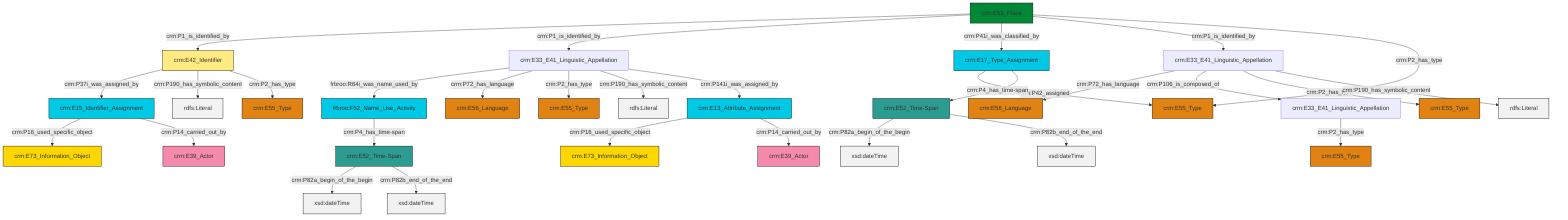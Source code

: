 graph TD
classDef Literal fill:#f2f2f2,stroke:#000000;
classDef CRM_Entity fill:#FFFFFF,stroke:#000000;
classDef Temporal_Entity fill:#00C9E6, stroke:#000000;
classDef Type fill:#E18312, stroke:#000000;
classDef Time-Span fill:#2C9C91, stroke:#000000;
classDef Appellation fill:#FFEB7F, stroke:#000000;
classDef Place fill:#008836, stroke:#000000;
classDef Persistent_Item fill:#B266B2, stroke:#000000;
classDef Conceptual_Object fill:#FFD700, stroke:#000000;
classDef Physical_Thing fill:#D2B48C, stroke:#000000;
classDef Actor fill:#f58aad, stroke:#000000;
classDef PC_Classes fill:#4ce600, stroke:#000000;
classDef Multi fill:#cccccc,stroke:#000000;

0["crm:E15_Identifier_Assignment"]:::Temporal_Entity -->|crm:P16_used_specific_object| 1["crm:E73_Information_Object"]:::Conceptual_Object
2["frbroo:F52_Name_Use_Activity"]:::Temporal_Entity -->|crm:P4_has_time-span| 3["crm:E52_Time-Span"]:::Time-Span
6["crm:E33_E41_Linguistic_Appellation"]:::Default -->|frbroo:R64i_was_name_used_by| 2["frbroo:F52_Name_Use_Activity"]:::Temporal_Entity
9["crm:E13_Attribute_Assignment"]:::Temporal_Entity -->|crm:P16_used_specific_object| 4["crm:E73_Information_Object"]:::Conceptual_Object
3["crm:E52_Time-Span"]:::Time-Span -->|crm:P82a_begin_of_the_begin| 10[xsd:dateTime]:::Literal
11["crm:E53_Place"]:::Place -->|crm:P1_is_identified_by| 12["crm:E42_Identifier"]:::Appellation
11["crm:E53_Place"]:::Place -->|crm:P1_is_identified_by| 6["crm:E33_E41_Linguistic_Appellation"]:::Default
14["crm:E17_Type_Assignment"]:::Temporal_Entity -->|crm:P42_assigned| 15["crm:E55_Type"]:::Type
6["crm:E33_E41_Linguistic_Appellation"]:::Default -->|crm:P72_has_language| 16["crm:E56_Language"]:::Type
11["crm:E53_Place"]:::Place -->|crm:P41i_was_classified_by| 14["crm:E17_Type_Assignment"]:::Temporal_Entity
21["crm:E33_E41_Linguistic_Appellation"]:::Default -->|crm:P72_has_language| 22["crm:E56_Language"]:::Type
14["crm:E17_Type_Assignment"]:::Temporal_Entity -->|crm:P4_has_time-span| 7["crm:E52_Time-Span"]:::Time-Span
7["crm:E52_Time-Span"]:::Time-Span -->|crm:P82a_begin_of_the_begin| 29[xsd:dateTime]:::Literal
11["crm:E53_Place"]:::Place -->|crm:P1_is_identified_by| 21["crm:E33_E41_Linguistic_Appellation"]:::Default
12["crm:E42_Identifier"]:::Appellation -->|crm:P37i_was_assigned_by| 0["crm:E15_Identifier_Assignment"]:::Temporal_Entity
21["crm:E33_E41_Linguistic_Appellation"]:::Default -->|crm:P106_is_composed_of| 31["crm:E33_E41_Linguistic_Appellation"]:::Default
0["crm:E15_Identifier_Assignment"]:::Temporal_Entity -->|crm:P14_carried_out_by| 35["crm:E39_Actor"]:::Actor
21["crm:E33_E41_Linguistic_Appellation"]:::Default -->|crm:P2_has_type| 26["crm:E55_Type"]:::Type
31["crm:E33_E41_Linguistic_Appellation"]:::Default -->|crm:P2_has_type| 36["crm:E55_Type"]:::Type
12["crm:E42_Identifier"]:::Appellation -->|crm:P190_has_symbolic_content| 39[rdfs:Literal]:::Literal
11["crm:E53_Place"]:::Place -->|crm:P2_has_type| 15["crm:E55_Type"]:::Type
12["crm:E42_Identifier"]:::Appellation -->|crm:P2_has_type| 24["crm:E55_Type"]:::Type
9["crm:E13_Attribute_Assignment"]:::Temporal_Entity -->|crm:P14_carried_out_by| 33["crm:E39_Actor"]:::Actor
3["crm:E52_Time-Span"]:::Time-Span -->|crm:P82b_end_of_the_end| 42[xsd:dateTime]:::Literal
6["crm:E33_E41_Linguistic_Appellation"]:::Default -->|crm:P2_has_type| 40["crm:E55_Type"]:::Type
6["crm:E33_E41_Linguistic_Appellation"]:::Default -->|crm:P190_has_symbolic_content| 44[rdfs:Literal]:::Literal
6["crm:E33_E41_Linguistic_Appellation"]:::Default -->|crm:P141i_was_assigned_by| 9["crm:E13_Attribute_Assignment"]:::Temporal_Entity
7["crm:E52_Time-Span"]:::Time-Span -->|crm:P82b_end_of_the_end| 51[xsd:dateTime]:::Literal
21["crm:E33_E41_Linguistic_Appellation"]:::Default -->|crm:P190_has_symbolic_content| 52[rdfs:Literal]:::Literal